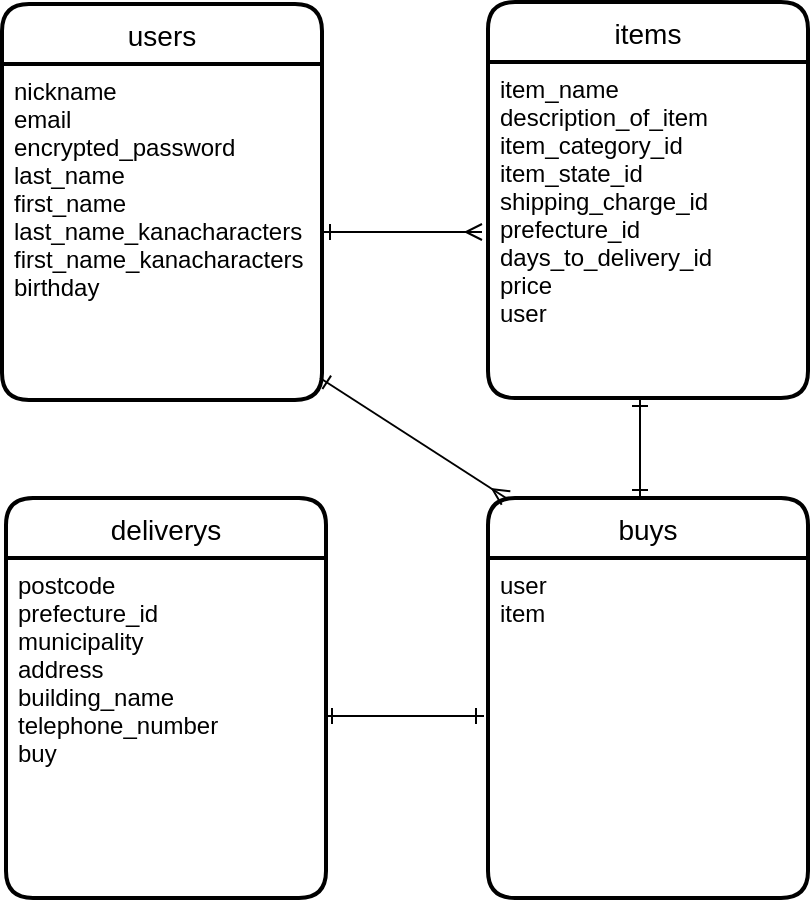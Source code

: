 <mxfile>
    <diagram id="YemPo2EBD2n7ZSDPlxr2" name="ページ1">
        <mxGraphModel dx="1611" dy="424" grid="1" gridSize="10" guides="1" tooltips="1" connect="1" arrows="1" fold="1" page="1" pageScale="1" pageWidth="827" pageHeight="1169" math="0" shadow="0">
            <root>
                <mxCell id="0"/>
                <mxCell id="1" parent="0"/>
                <mxCell id="3" value="users" style="swimlane;childLayout=stackLayout;horizontal=1;startSize=30;horizontalStack=0;rounded=1;fontSize=14;fontStyle=0;strokeWidth=2;resizeParent=0;resizeLast=1;shadow=0;dashed=0;align=center;" parent="1" vertex="1">
                    <mxGeometry y="243" width="160" height="198" as="geometry"/>
                </mxCell>
                <mxCell id="4" value="nickname&#10;email&#10;encrypted_password&#10;last_name&#10;first_name&#10;last_name_kanacharacters&#10;first_name_kanacharacters&#10;birthday" style="align=left;strokeColor=none;fillColor=none;spacingLeft=4;fontSize=12;verticalAlign=top;resizable=0;rotatable=0;part=1;" parent="3" vertex="1">
                    <mxGeometry y="30" width="160" height="168" as="geometry"/>
                </mxCell>
                <mxCell id="7" value="items" style="swimlane;childLayout=stackLayout;horizontal=1;startSize=30;horizontalStack=0;rounded=1;fontSize=14;fontStyle=0;strokeWidth=2;resizeParent=0;resizeLast=1;shadow=0;dashed=0;align=center;" parent="1" vertex="1">
                    <mxGeometry x="243" y="242" width="160" height="198" as="geometry"/>
                </mxCell>
                <mxCell id="8" value="item_name&#10;description_of_item&#10;item_category_id&#10;item_state_id&#10;shipping_charge_id&#10;prefecture_id&#10;days_to_delivery_id&#10;price&#10;user" style="align=left;strokeColor=none;fillColor=none;spacingLeft=4;fontSize=12;verticalAlign=top;resizable=0;rotatable=0;part=1;" parent="7" vertex="1">
                    <mxGeometry y="30" width="160" height="168" as="geometry"/>
                </mxCell>
                <mxCell id="9" value="deliverys" style="swimlane;childLayout=stackLayout;horizontal=1;startSize=30;horizontalStack=0;rounded=1;fontSize=14;fontStyle=0;strokeWidth=2;resizeParent=0;resizeLast=1;shadow=0;dashed=0;align=center;" parent="1" vertex="1">
                    <mxGeometry x="2" y="490" width="160" height="200" as="geometry"/>
                </mxCell>
                <mxCell id="10" value="postcode&#10;prefecture_id&#10;municipality&#10;address&#10;building_name&#10;telephone_number&#10;buy" style="align=left;strokeColor=none;fillColor=none;spacingLeft=4;fontSize=12;verticalAlign=top;resizable=0;rotatable=0;part=1;" parent="9" vertex="1">
                    <mxGeometry y="30" width="160" height="170" as="geometry"/>
                </mxCell>
                <mxCell id="11" value="buys" style="swimlane;childLayout=stackLayout;horizontal=1;startSize=30;horizontalStack=0;rounded=1;fontSize=14;fontStyle=0;strokeWidth=2;resizeParent=0;resizeLast=1;shadow=0;dashed=0;align=center;" parent="1" vertex="1">
                    <mxGeometry x="243" y="490" width="160" height="200" as="geometry"/>
                </mxCell>
                <mxCell id="12" value="user &#10;item" style="align=left;strokeColor=none;fillColor=none;spacingLeft=4;fontSize=12;verticalAlign=top;resizable=0;rotatable=0;part=1;" parent="11" vertex="1">
                    <mxGeometry y="30" width="160" height="170" as="geometry"/>
                </mxCell>
                <mxCell id="13" value="" style="endArrow=ERmany;html=1;rounded=0;startArrow=ERone;startFill=0;endFill=0;" parent="1" edge="1">
                    <mxGeometry relative="1" as="geometry">
                        <mxPoint x="160" y="357" as="sourcePoint"/>
                        <mxPoint x="240" y="357" as="targetPoint"/>
                    </mxGeometry>
                </mxCell>
                <mxCell id="16" value="" style="endArrow=ERone;html=1;rounded=0;startArrow=ERone;startFill=0;endFill=0;" parent="1" edge="1">
                    <mxGeometry relative="1" as="geometry">
                        <mxPoint x="161" y="599" as="sourcePoint"/>
                        <mxPoint x="241" y="599" as="targetPoint"/>
                    </mxGeometry>
                </mxCell>
                <mxCell id="18" value="" style="endArrow=ERone;html=1;rounded=0;entryX=0;entryY=1;entryDx=0;entryDy=0;exitX=0;exitY=0;exitDx=0;exitDy=0;startArrow=ERone;startFill=0;endFill=0;" parent="1" edge="1">
                    <mxGeometry relative="1" as="geometry">
                        <mxPoint x="319" y="490" as="sourcePoint"/>
                        <mxPoint x="319" y="440" as="targetPoint"/>
                    </mxGeometry>
                </mxCell>
                <mxCell id="21" value="" style="endArrow=ERmany;html=1;rounded=0;entryX=0;entryY=0;entryDx=0;entryDy=0;startArrow=ERone;startFill=0;endFill=0;" parent="1" edge="1">
                    <mxGeometry relative="1" as="geometry">
                        <mxPoint x="159" y="430" as="sourcePoint"/>
                        <mxPoint x="252" y="490" as="targetPoint"/>
                    </mxGeometry>
                </mxCell>
            </root>
        </mxGraphModel>
    </diagram>
</mxfile>